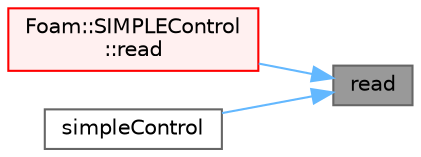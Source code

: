 digraph "read"
{
 // LATEX_PDF_SIZE
  bgcolor="transparent";
  edge [fontname=Helvetica,fontsize=10,labelfontname=Helvetica,labelfontsize=10];
  node [fontname=Helvetica,fontsize=10,shape=box,height=0.2,width=0.4];
  rankdir="RL";
  Node1 [id="Node000001",label="read",height=0.2,width=0.4,color="gray40", fillcolor="grey60", style="filled", fontcolor="black",tooltip=" "];
  Node1 -> Node2 [id="edge1_Node000001_Node000002",dir="back",color="steelblue1",style="solid",tooltip=" "];
  Node2 [id="Node000002",label="Foam::SIMPLEControl\l::read",height=0.2,width=0.4,color="red", fillcolor="#FFF0F0", style="filled",URL="$classFoam_1_1SIMPLEControl.html#af816873151ddb0126e98bb2f914d8ed5",tooltip=" "];
  Node1 -> Node7 [id="edge2_Node000001_Node000007",dir="back",color="steelblue1",style="solid",tooltip=" "];
  Node7 [id="Node000007",label="simpleControl",height=0.2,width=0.4,color="grey40", fillcolor="white", style="filled",URL="$classFoam_1_1simpleControl.html#afb55a599a204e09583c4da6f423ea4d5",tooltip=" "];
}
